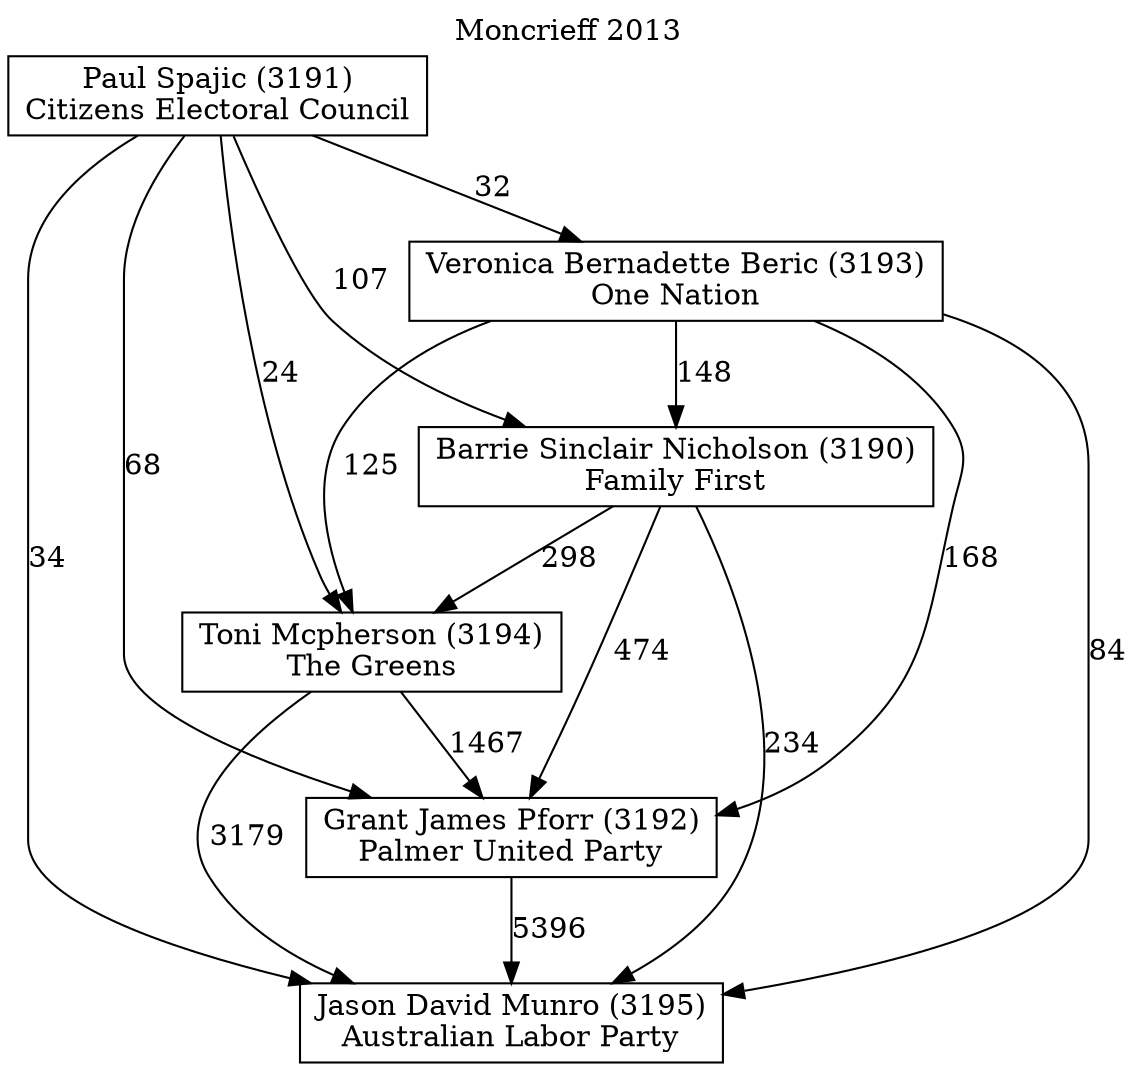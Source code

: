 // House preference flow
digraph "Jason David Munro (3195)_Moncrieff_2013" {
	graph [label="Moncrieff 2013" labelloc=t mclimit=10]
	node [shape=box]
	"Barrie Sinclair Nicholson (3190)" [label="Barrie Sinclair Nicholson (3190)
Family First"]
	"Grant James Pforr (3192)" [label="Grant James Pforr (3192)
Palmer United Party"]
	"Jason David Munro (3195)" [label="Jason David Munro (3195)
Australian Labor Party"]
	"Paul Spajic (3191)" [label="Paul Spajic (3191)
Citizens Electoral Council"]
	"Toni Mcpherson (3194)" [label="Toni Mcpherson (3194)
The Greens"]
	"Veronica Bernadette Beric (3193)" [label="Veronica Bernadette Beric (3193)
One Nation"]
	"Barrie Sinclair Nicholson (3190)" -> "Grant James Pforr (3192)" [label=474]
	"Barrie Sinclair Nicholson (3190)" -> "Jason David Munro (3195)" [label=234]
	"Barrie Sinclair Nicholson (3190)" -> "Toni Mcpherson (3194)" [label=298]
	"Grant James Pforr (3192)" -> "Jason David Munro (3195)" [label=5396]
	"Paul Spajic (3191)" -> "Barrie Sinclair Nicholson (3190)" [label=107]
	"Paul Spajic (3191)" -> "Grant James Pforr (3192)" [label=68]
	"Paul Spajic (3191)" -> "Jason David Munro (3195)" [label=34]
	"Paul Spajic (3191)" -> "Toni Mcpherson (3194)" [label=24]
	"Paul Spajic (3191)" -> "Veronica Bernadette Beric (3193)" [label=32]
	"Toni Mcpherson (3194)" -> "Grant James Pforr (3192)" [label=1467]
	"Toni Mcpherson (3194)" -> "Jason David Munro (3195)" [label=3179]
	"Veronica Bernadette Beric (3193)" -> "Barrie Sinclair Nicholson (3190)" [label=148]
	"Veronica Bernadette Beric (3193)" -> "Grant James Pforr (3192)" [label=168]
	"Veronica Bernadette Beric (3193)" -> "Jason David Munro (3195)" [label=84]
	"Veronica Bernadette Beric (3193)" -> "Toni Mcpherson (3194)" [label=125]
}
